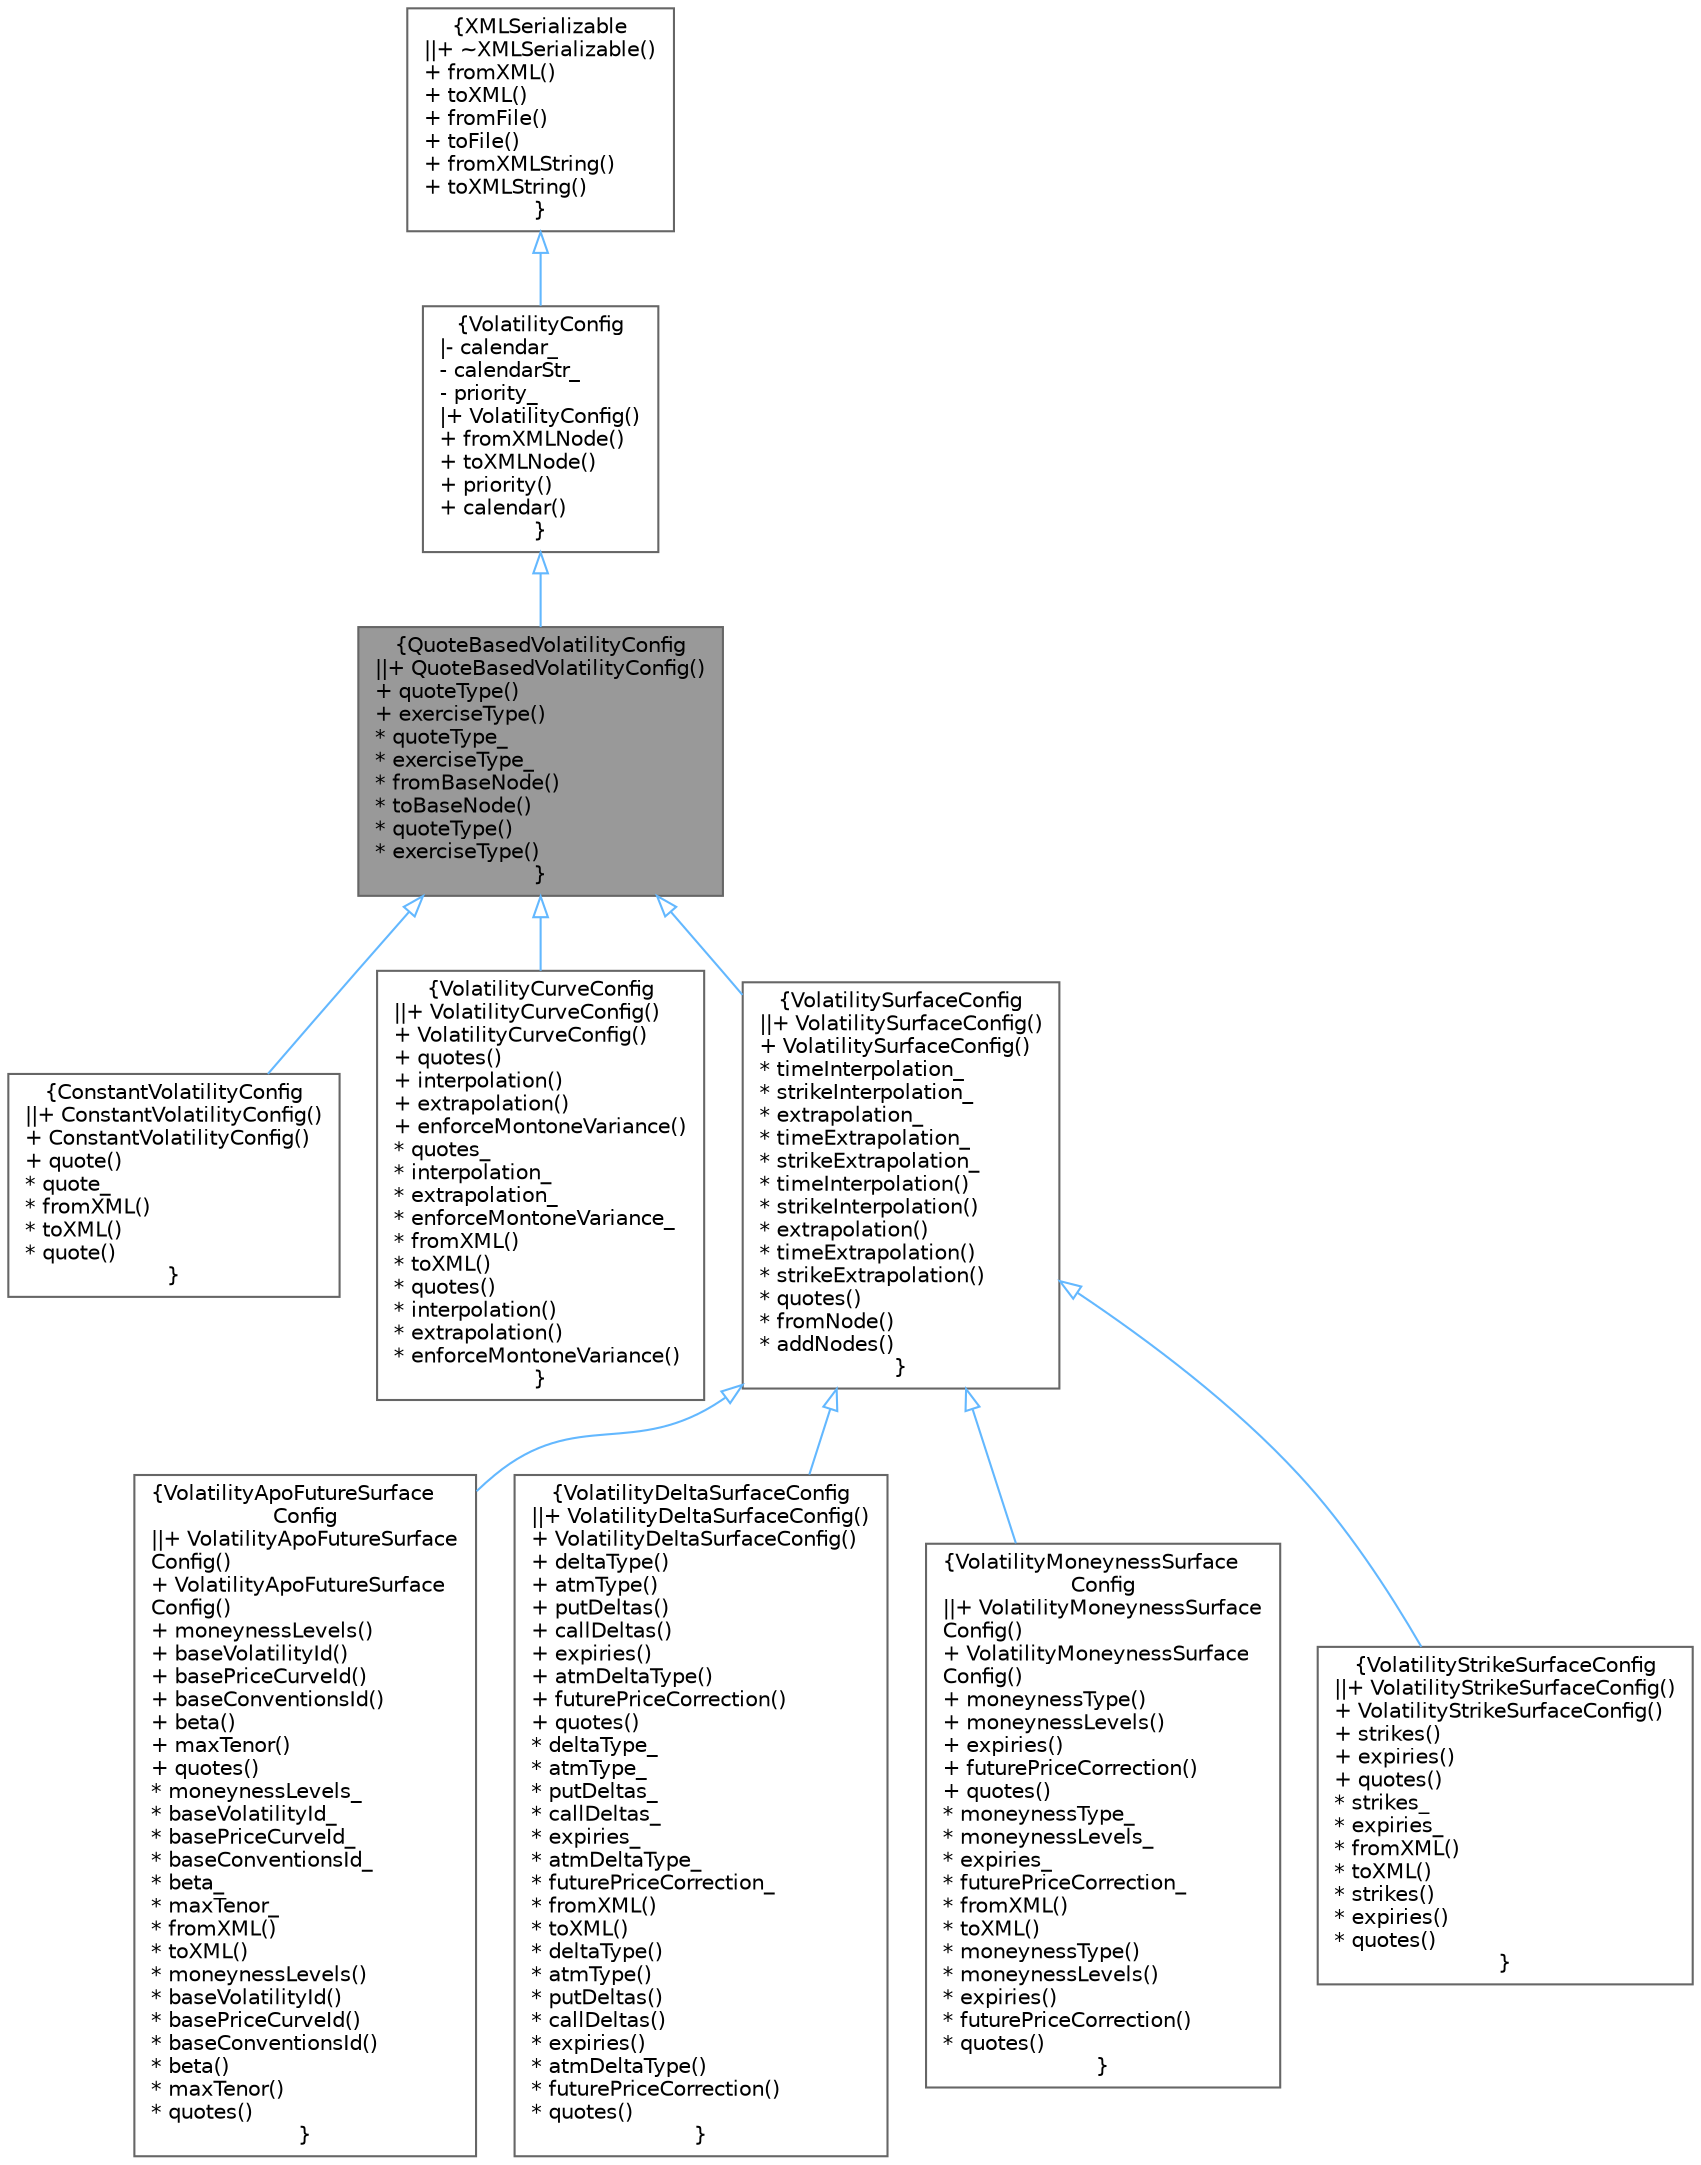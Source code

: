 digraph "QuoteBasedVolatilityConfig"
{
 // INTERACTIVE_SVG=YES
 // LATEX_PDF_SIZE
  bgcolor="transparent";
  edge [fontname=Helvetica,fontsize=10,labelfontname=Helvetica,labelfontsize=10];
  node [fontname=Helvetica,fontsize=10,shape=box,height=0.2,width=0.4];
  Node1 [label="{QuoteBasedVolatilityConfig\n||+ QuoteBasedVolatilityConfig()\l+ quoteType()\l+ exerciseType()\l* quoteType_\l* exerciseType_\l* fromBaseNode()\l* toBaseNode()\l* quoteType()\l* exerciseType()\l}",height=0.2,width=0.4,color="gray40", fillcolor="grey60", style="filled", fontcolor="black",tooltip=" "];
  Node2 -> Node1 [dir="back",color="steelblue1",style="solid",arrowtail="onormal"];
  Node2 [label="{VolatilityConfig\n|- calendar_\l- calendarStr_\l- priority_\l|+ VolatilityConfig()\l+ fromXMLNode()\l+ toXMLNode()\l+ priority()\l+ calendar()\l}",height=0.2,width=0.4,color="gray40", fillcolor="white", style="filled",URL="$classore_1_1data_1_1_volatility_config.html",tooltip=" "];
  Node3 -> Node2 [dir="back",color="steelblue1",style="solid",arrowtail="onormal"];
  Node3 [label="{XMLSerializable\n||+ ~XMLSerializable()\l+ fromXML()\l+ toXML()\l+ fromFile()\l+ toFile()\l+ fromXMLString()\l+ toXMLString()\l}",height=0.2,width=0.4,color="gray40", fillcolor="white", style="filled",URL="$classore_1_1data_1_1_x_m_l_serializable.html",tooltip="Base class for all serializable classes."];
  Node1 -> Node4 [dir="back",color="steelblue1",style="solid",arrowtail="onormal"];
  Node4 [label="{ConstantVolatilityConfig\n||+ ConstantVolatilityConfig()\l+ ConstantVolatilityConfig()\l+ quote()\l* quote_\l* fromXML()\l* toXML()\l* quote()\l}",height=0.2,width=0.4,color="gray40", fillcolor="white", style="filled",URL="$classore_1_1data_1_1_constant_volatility_config.html",tooltip=" "];
  Node1 -> Node5 [dir="back",color="steelblue1",style="solid",arrowtail="onormal"];
  Node5 [label="{VolatilityCurveConfig\n||+ VolatilityCurveConfig()\l+ VolatilityCurveConfig()\l+ quotes()\l+ interpolation()\l+ extrapolation()\l+ enforceMontoneVariance()\l* quotes_\l* interpolation_\l* extrapolation_\l* enforceMontoneVariance_\l* fromXML()\l* toXML()\l* quotes()\l* interpolation()\l* extrapolation()\l* enforceMontoneVariance()\l}",height=0.2,width=0.4,color="gray40", fillcolor="white", style="filled",URL="$classore_1_1data_1_1_volatility_curve_config.html",tooltip=" "];
  Node1 -> Node6 [dir="back",color="steelblue1",style="solid",arrowtail="onormal"];
  Node6 [label="{VolatilitySurfaceConfig\n||+ VolatilitySurfaceConfig()\l+ VolatilitySurfaceConfig()\l* timeInterpolation_\l* strikeInterpolation_\l* extrapolation_\l* timeExtrapolation_\l* strikeExtrapolation_\l* timeInterpolation()\l* strikeInterpolation()\l* extrapolation()\l* timeExtrapolation()\l* strikeExtrapolation()\l* quotes()\l* fromNode()\l* addNodes()\l}",height=0.2,width=0.4,color="gray40", fillcolor="white", style="filled",URL="$classore_1_1data_1_1_volatility_surface_config.html",tooltip=" "];
  Node6 -> Node7 [dir="back",color="steelblue1",style="solid",arrowtail="onormal"];
  Node7 [label="{VolatilityApoFutureSurface\lConfig\n||+ VolatilityApoFutureSurface\lConfig()\l+ VolatilityApoFutureSurface\lConfig()\l+ moneynessLevels()\l+ baseVolatilityId()\l+ basePriceCurveId()\l+ baseConventionsId()\l+ beta()\l+ maxTenor()\l+ quotes()\l* moneynessLevels_\l* baseVolatilityId_\l* basePriceCurveId_\l* baseConventionsId_\l* beta_\l* maxTenor_\l* fromXML()\l* toXML()\l* moneynessLevels()\l* baseVolatilityId()\l* basePriceCurveId()\l* baseConventionsId()\l* beta()\l* maxTenor()\l* quotes()\l}",height=0.2,width=0.4,color="gray40", fillcolor="white", style="filled",URL="$classore_1_1data_1_1_volatility_apo_future_surface_config.html",tooltip=" "];
  Node6 -> Node8 [dir="back",color="steelblue1",style="solid",arrowtail="onormal"];
  Node8 [label="{VolatilityDeltaSurfaceConfig\n||+ VolatilityDeltaSurfaceConfig()\l+ VolatilityDeltaSurfaceConfig()\l+ deltaType()\l+ atmType()\l+ putDeltas()\l+ callDeltas()\l+ expiries()\l+ atmDeltaType()\l+ futurePriceCorrection()\l+ quotes()\l* deltaType_\l* atmType_\l* putDeltas_\l* callDeltas_\l* expiries_\l* atmDeltaType_\l* futurePriceCorrection_\l* fromXML()\l* toXML()\l* deltaType()\l* atmType()\l* putDeltas()\l* callDeltas()\l* expiries()\l* atmDeltaType()\l* futurePriceCorrection()\l* quotes()\l}",height=0.2,width=0.4,color="gray40", fillcolor="white", style="filled",URL="$classore_1_1data_1_1_volatility_delta_surface_config.html",tooltip=" "];
  Node6 -> Node9 [dir="back",color="steelblue1",style="solid",arrowtail="onormal"];
  Node9 [label="{VolatilityMoneynessSurface\lConfig\n||+ VolatilityMoneynessSurface\lConfig()\l+ VolatilityMoneynessSurface\lConfig()\l+ moneynessType()\l+ moneynessLevels()\l+ expiries()\l+ futurePriceCorrection()\l+ quotes()\l* moneynessType_\l* moneynessLevels_\l* expiries_\l* futurePriceCorrection_\l* fromXML()\l* toXML()\l* moneynessType()\l* moneynessLevels()\l* expiries()\l* futurePriceCorrection()\l* quotes()\l}",height=0.2,width=0.4,color="gray40", fillcolor="white", style="filled",URL="$classore_1_1data_1_1_volatility_moneyness_surface_config.html",tooltip=" "];
  Node6 -> Node10 [dir="back",color="steelblue1",style="solid",arrowtail="onormal"];
  Node10 [label="{VolatilityStrikeSurfaceConfig\n||+ VolatilityStrikeSurfaceConfig()\l+ VolatilityStrikeSurfaceConfig()\l+ strikes()\l+ expiries()\l+ quotes()\l* strikes_\l* expiries_\l* fromXML()\l* toXML()\l* strikes()\l* expiries()\l* quotes()\l}",height=0.2,width=0.4,color="gray40", fillcolor="white", style="filled",URL="$classore_1_1data_1_1_volatility_strike_surface_config.html",tooltip=" "];
}
